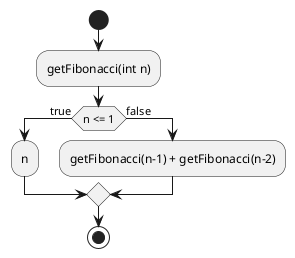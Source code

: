 @startuml
'https://plantuml.com/activity-diagram-beta

start
:getFibonacci(int n);

if (n <= 1) then (true)
  :n;
else (false)
    :getFibonacci(n-1) + getFibonacci(n-2);
    endif

stop

@enduml
